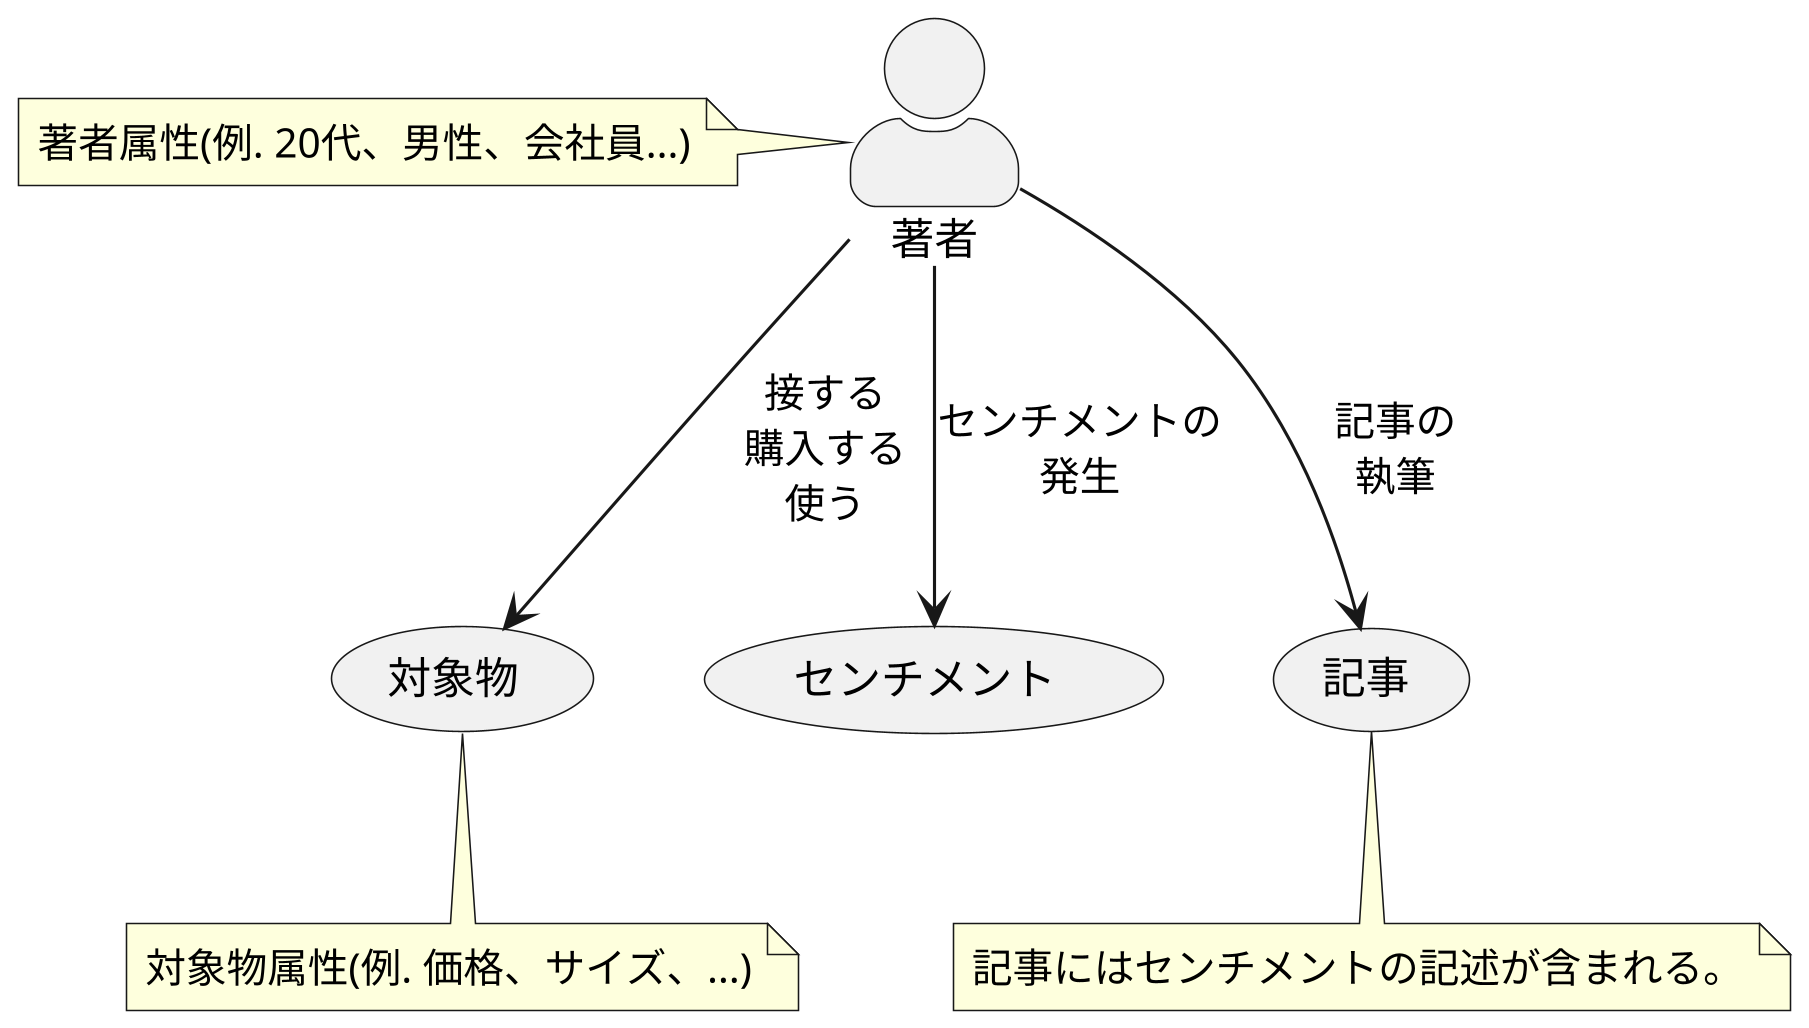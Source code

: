@startuml
skinparam dpi 300
skinparam actorStyle awesome

:著者: --> (対象物): 接する\n購入する\n使う
note left of :著者:
  著者属性(例. 20代、男性、会社員...)
end note
note bottom of (対象物)
  対象物属性(例. 価格、サイズ、...)
end note
:著者: --> (センチメント): センチメントの\n発生
:著者: --> (記事): 記事の\n執筆
note bottom of (記事)
  記事にはセンチメントの記述が含まれる。
end note 
@enduml
